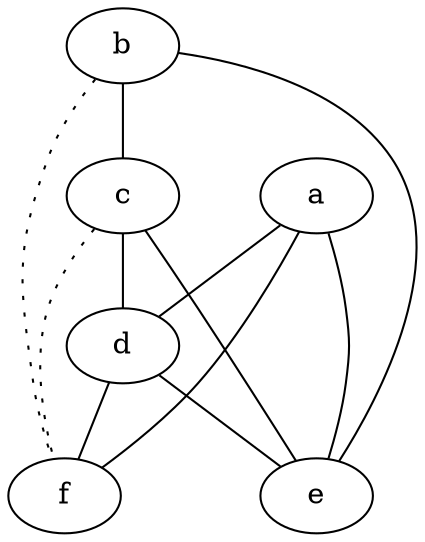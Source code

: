 graph {
a -- d;
a -- e;
a -- f;
b -- c;
b -- e;
b -- f [style=dotted];
c -- d;
c -- e;
c -- f [style=dotted];
d -- e;
d -- f;
}
